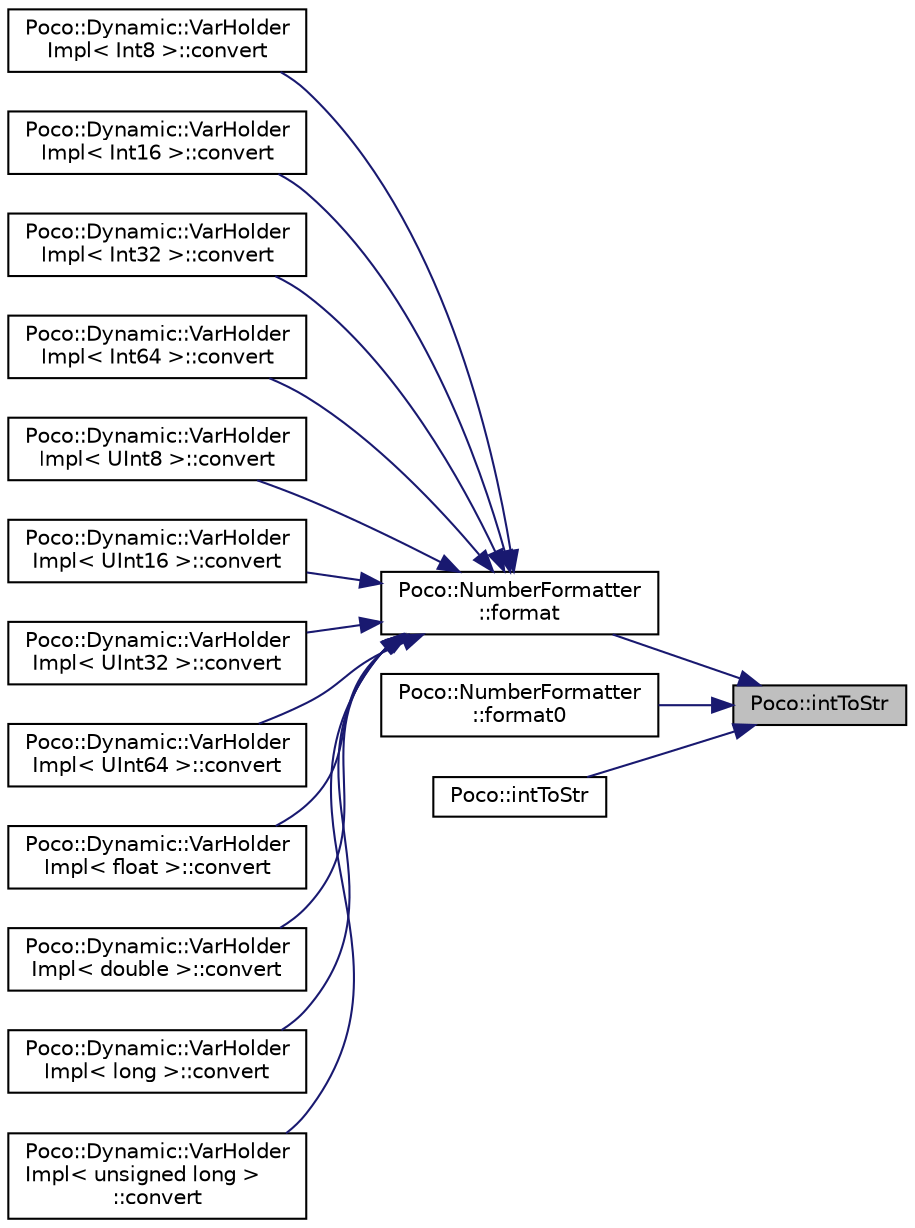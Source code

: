 digraph "Poco::intToStr"
{
 // LATEX_PDF_SIZE
  edge [fontname="Helvetica",fontsize="10",labelfontname="Helvetica",labelfontsize="10"];
  node [fontname="Helvetica",fontsize="10",shape=record];
  rankdir="RL";
  Node1 [label="Poco::intToStr",height=0.2,width=0.4,color="black", fillcolor="grey75", style="filled", fontcolor="black",tooltip=" "];
  Node1 -> Node2 [dir="back",color="midnightblue",fontsize="10",style="solid"];
  Node2 [label="Poco::NumberFormatter\l::format",height=0.2,width=0.4,color="black", fillcolor="white", style="filled",URL="$classPoco_1_1NumberFormatter.html#a24dc6794c18e9e4103d67b36949fa806",tooltip=" "];
  Node2 -> Node3 [dir="back",color="midnightblue",fontsize="10",style="solid"];
  Node3 [label="Poco::Dynamic::VarHolder\lImpl\< Int8 \>::convert",height=0.2,width=0.4,color="black", fillcolor="white", style="filled",URL="$classPoco_1_1Dynamic_1_1VarHolderImpl_3_01Int8_01_4.html#aace5a0d769a0f821e3a5b27334699004",tooltip=" "];
  Node2 -> Node4 [dir="back",color="midnightblue",fontsize="10",style="solid"];
  Node4 [label="Poco::Dynamic::VarHolder\lImpl\< Int16 \>::convert",height=0.2,width=0.4,color="black", fillcolor="white", style="filled",URL="$classPoco_1_1Dynamic_1_1VarHolderImpl_3_01Int16_01_4.html#af8f5620d43bcc816ed9a3cc50e2c71fb",tooltip=" "];
  Node2 -> Node5 [dir="back",color="midnightblue",fontsize="10",style="solid"];
  Node5 [label="Poco::Dynamic::VarHolder\lImpl\< Int32 \>::convert",height=0.2,width=0.4,color="black", fillcolor="white", style="filled",URL="$classPoco_1_1Dynamic_1_1VarHolderImpl_3_01Int32_01_4.html#aa61045e0f74396c322ce933126e6dacc",tooltip=" "];
  Node2 -> Node6 [dir="back",color="midnightblue",fontsize="10",style="solid"];
  Node6 [label="Poco::Dynamic::VarHolder\lImpl\< Int64 \>::convert",height=0.2,width=0.4,color="black", fillcolor="white", style="filled",URL="$classPoco_1_1Dynamic_1_1VarHolderImpl_3_01Int64_01_4.html#a182dd90e0f5e164483c7902eeceb1ba7",tooltip=" "];
  Node2 -> Node7 [dir="back",color="midnightblue",fontsize="10",style="solid"];
  Node7 [label="Poco::Dynamic::VarHolder\lImpl\< UInt8 \>::convert",height=0.2,width=0.4,color="black", fillcolor="white", style="filled",URL="$classPoco_1_1Dynamic_1_1VarHolderImpl_3_01UInt8_01_4.html#ae5d48e1c8a2dc40d09cc1d65701bbe8c",tooltip=" "];
  Node2 -> Node8 [dir="back",color="midnightblue",fontsize="10",style="solid"];
  Node8 [label="Poco::Dynamic::VarHolder\lImpl\< UInt16 \>::convert",height=0.2,width=0.4,color="black", fillcolor="white", style="filled",URL="$classPoco_1_1Dynamic_1_1VarHolderImpl_3_01UInt16_01_4.html#a3478003ebbbae3fcabdcb91b5f6d86dc",tooltip=" "];
  Node2 -> Node9 [dir="back",color="midnightblue",fontsize="10",style="solid"];
  Node9 [label="Poco::Dynamic::VarHolder\lImpl\< UInt32 \>::convert",height=0.2,width=0.4,color="black", fillcolor="white", style="filled",URL="$classPoco_1_1Dynamic_1_1VarHolderImpl_3_01UInt32_01_4.html#a77db91b8c37f8aa9eac2182608e4bed8",tooltip=" "];
  Node2 -> Node10 [dir="back",color="midnightblue",fontsize="10",style="solid"];
  Node10 [label="Poco::Dynamic::VarHolder\lImpl\< UInt64 \>::convert",height=0.2,width=0.4,color="black", fillcolor="white", style="filled",URL="$classPoco_1_1Dynamic_1_1VarHolderImpl_3_01UInt64_01_4.html#a198a4099ef1dada9007b3b7efb936001",tooltip=" "];
  Node2 -> Node11 [dir="back",color="midnightblue",fontsize="10",style="solid"];
  Node11 [label="Poco::Dynamic::VarHolder\lImpl\< float \>::convert",height=0.2,width=0.4,color="black", fillcolor="white", style="filled",URL="$classPoco_1_1Dynamic_1_1VarHolderImpl_3_01float_01_4.html#af24289ee7d530a11da0072e0d52a1b5c",tooltip=" "];
  Node2 -> Node12 [dir="back",color="midnightblue",fontsize="10",style="solid"];
  Node12 [label="Poco::Dynamic::VarHolder\lImpl\< double \>::convert",height=0.2,width=0.4,color="black", fillcolor="white", style="filled",URL="$classPoco_1_1Dynamic_1_1VarHolderImpl_3_01double_01_4.html#a756b14bb584d577b96948342a0238214",tooltip=" "];
  Node2 -> Node13 [dir="back",color="midnightblue",fontsize="10",style="solid"];
  Node13 [label="Poco::Dynamic::VarHolder\lImpl\< long \>::convert",height=0.2,width=0.4,color="black", fillcolor="white", style="filled",URL="$classPoco_1_1Dynamic_1_1VarHolderImpl_3_01long_01_4.html#a1ce131d8c9008117a81685beeb810a1e",tooltip=" "];
  Node2 -> Node14 [dir="back",color="midnightblue",fontsize="10",style="solid"];
  Node14 [label="Poco::Dynamic::VarHolder\lImpl\< unsigned long \>\l::convert",height=0.2,width=0.4,color="black", fillcolor="white", style="filled",URL="$classPoco_1_1Dynamic_1_1VarHolderImpl_3_01unsigned_01long_01_4.html#a809d6492df7d358ddfc06703957e9894",tooltip=" "];
  Node1 -> Node15 [dir="back",color="midnightblue",fontsize="10",style="solid"];
  Node15 [label="Poco::NumberFormatter\l::format0",height=0.2,width=0.4,color="black", fillcolor="white", style="filled",URL="$classPoco_1_1NumberFormatter.html#ab66970a1d4233c02db31fbf60f22c4cb",tooltip=" "];
  Node1 -> Node16 [dir="back",color="midnightblue",fontsize="10",style="solid"];
  Node16 [label="Poco::intToStr",height=0.2,width=0.4,color="black", fillcolor="white", style="filled",URL="$namespacePoco.html#a12904bdbf64b4fa7648480bc23e4e0a9",tooltip=" "];
}
